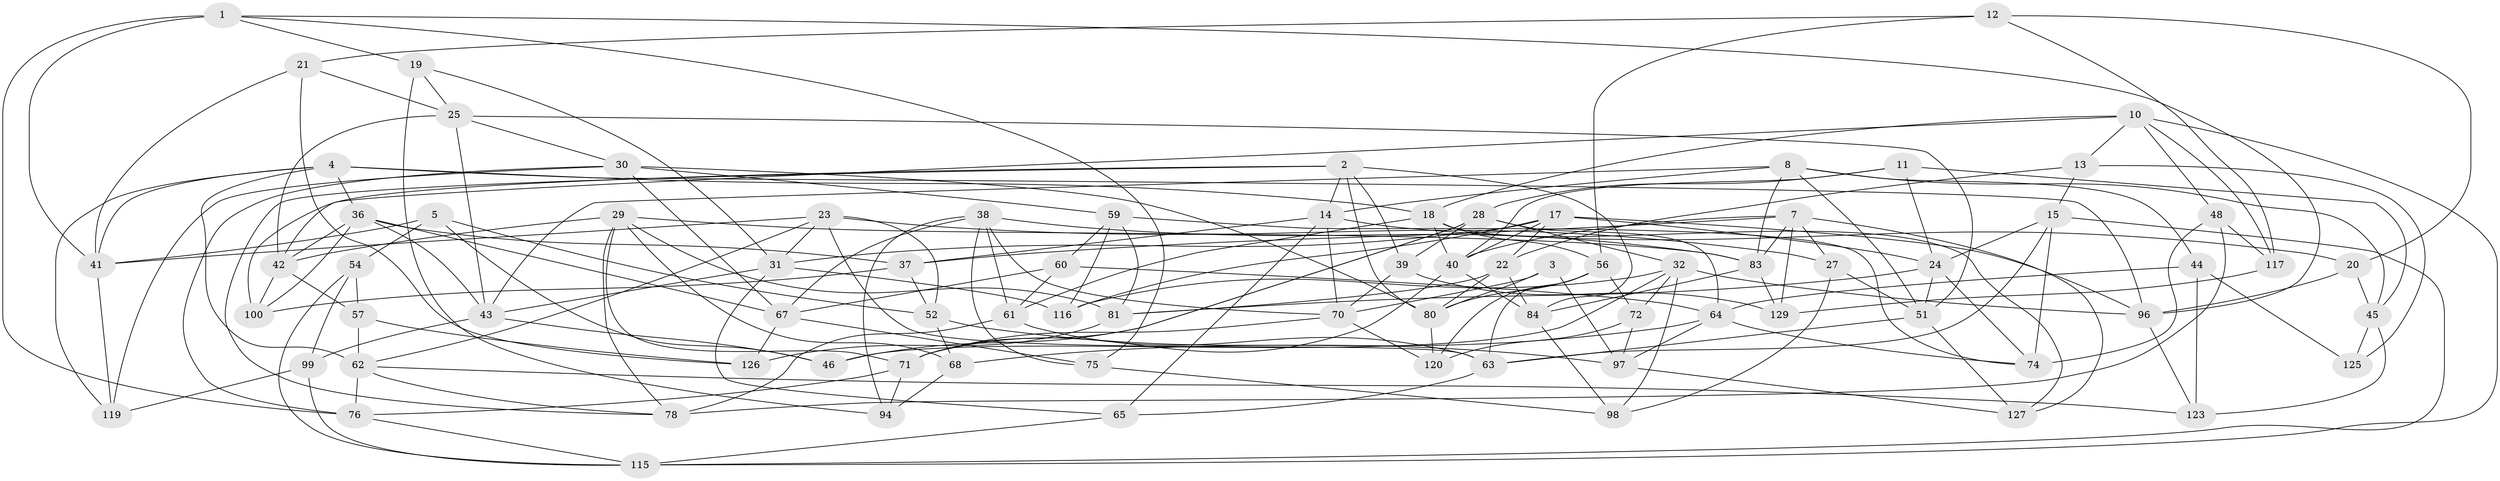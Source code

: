 // original degree distribution, {4: 1.0}
// Generated by graph-tools (version 1.1) at 2025/42/03/06/25 10:42:21]
// undirected, 81 vertices, 202 edges
graph export_dot {
graph [start="1"]
  node [color=gray90,style=filled];
  1 [super="+6"];
  2 [super="+34"];
  3;
  4 [super="+47"];
  5;
  7 [super="+9"];
  8 [super="+79"];
  10 [super="+104"];
  11;
  12;
  13;
  14 [super="+16"];
  15 [super="+107"];
  17 [super="+101"];
  18 [super="+33"];
  19;
  20;
  21;
  22 [super="+73"];
  23 [super="+26"];
  24 [super="+50"];
  25 [super="+122"];
  27;
  28 [super="+102"];
  29 [super="+35"];
  30 [super="+55"];
  31 [super="+53"];
  32 [super="+85"];
  36 [super="+89"];
  37 [super="+128"];
  38 [super="+58"];
  39;
  40 [super="+88"];
  41 [super="+124"];
  42 [super="+69"];
  43 [super="+95"];
  44;
  45 [super="+49"];
  46;
  48;
  51 [super="+121"];
  52 [super="+92"];
  54;
  56 [super="+109"];
  57;
  59 [super="+90"];
  60;
  61 [super="+66"];
  62 [super="+113"];
  63 [super="+93"];
  64 [super="+86"];
  65;
  67 [super="+103"];
  68;
  70 [super="+77"];
  71 [super="+105"];
  72;
  74 [super="+114"];
  75;
  76 [super="+112"];
  78 [super="+87"];
  80 [super="+106"];
  81 [super="+82"];
  83 [super="+91"];
  84 [super="+108"];
  94;
  96 [super="+111"];
  97 [super="+110"];
  98;
  99;
  100;
  115 [super="+118"];
  116;
  117;
  119;
  120;
  123;
  125;
  126;
  127;
  129;
  1 -- 75;
  1 -- 76 [weight=2];
  1 -- 41;
  1 -- 96;
  1 -- 19;
  2 -- 39;
  2 -- 80;
  2 -- 78;
  2 -- 100;
  2 -- 14;
  2 -- 84;
  3 -- 80;
  3 -- 97 [weight=2];
  3 -- 70;
  4 -- 62;
  4 -- 18;
  4 -- 41;
  4 -- 119;
  4 -- 96;
  4 -- 36;
  5 -- 54;
  5 -- 41;
  5 -- 46;
  5 -- 52;
  7 -- 129;
  7 -- 127;
  7 -- 27;
  7 -- 40;
  7 -- 83;
  7 -- 37;
  8 -- 51;
  8 -- 44;
  8 -- 45;
  8 -- 83;
  8 -- 43;
  8 -- 14;
  10 -- 18;
  10 -- 117;
  10 -- 42;
  10 -- 48;
  10 -- 115;
  10 -- 13;
  11 -- 45;
  11 -- 40;
  11 -- 24;
  11 -- 28;
  12 -- 21;
  12 -- 117;
  12 -- 20;
  12 -- 56;
  13 -- 125;
  13 -- 15;
  13 -- 22;
  14 -- 20;
  14 -- 65;
  14 -- 37;
  14 -- 70;
  15 -- 63;
  15 -- 74 [weight=2];
  15 -- 24;
  15 -- 115;
  17 -- 116;
  17 -- 40;
  17 -- 22;
  17 -- 24;
  17 -- 31;
  17 -- 96;
  18 -- 127;
  18 -- 56;
  18 -- 40;
  18 -- 61;
  19 -- 25;
  19 -- 94;
  19 -- 31;
  20 -- 45;
  20 -- 96;
  21 -- 126;
  21 -- 41;
  21 -- 25;
  22 -- 84 [weight=2];
  22 -- 81;
  22 -- 80;
  23 -- 27;
  23 -- 63;
  23 -- 31;
  23 -- 52;
  23 -- 62;
  23 -- 41;
  24 -- 51;
  24 -- 74;
  24 -- 81;
  25 -- 30;
  25 -- 42;
  25 -- 43;
  25 -- 51;
  27 -- 51;
  27 -- 98;
  28 -- 32;
  28 -- 39;
  28 -- 71;
  28 -- 64;
  28 -- 46;
  29 -- 81;
  29 -- 71;
  29 -- 68;
  29 -- 42;
  29 -- 83;
  29 -- 78;
  30 -- 119;
  30 -- 80;
  30 -- 67;
  30 -- 59;
  30 -- 76;
  31 -- 65;
  31 -- 116;
  31 -- 43;
  32 -- 72;
  32 -- 98;
  32 -- 116;
  32 -- 96;
  32 -- 46;
  36 -- 37;
  36 -- 43;
  36 -- 67;
  36 -- 100;
  36 -- 42;
  37 -- 52 [weight=2];
  37 -- 100;
  38 -- 75;
  38 -- 70;
  38 -- 94;
  38 -- 61;
  38 -- 67;
  38 -- 83;
  39 -- 129;
  39 -- 70;
  40 -- 71;
  40 -- 84;
  41 -- 119;
  42 -- 57;
  42 -- 100;
  43 -- 99;
  43 -- 46;
  44 -- 123;
  44 -- 64;
  44 -- 125;
  45 -- 125 [weight=2];
  45 -- 123;
  48 -- 117;
  48 -- 78;
  48 -- 74;
  51 -- 127;
  51 -- 63;
  52 -- 97;
  52 -- 68;
  54 -- 115;
  54 -- 99;
  54 -- 57;
  56 -- 72;
  56 -- 80;
  56 -- 120;
  56 -- 63;
  57 -- 126;
  57 -- 62;
  59 -- 60;
  59 -- 116;
  59 -- 74;
  59 -- 81 [weight=2];
  60 -- 67;
  60 -- 64;
  60 -- 61;
  61 -- 78 [weight=2];
  61 -- 63;
  62 -- 76;
  62 -- 78;
  62 -- 123;
  63 -- 65;
  64 -- 74;
  64 -- 68;
  64 -- 97;
  65 -- 115;
  67 -- 75;
  67 -- 126;
  68 -- 94;
  70 -- 71;
  70 -- 120;
  71 -- 94;
  71 -- 76;
  72 -- 120;
  72 -- 97;
  75 -- 98;
  76 -- 115;
  80 -- 120;
  81 -- 126;
  83 -- 84;
  83 -- 129;
  84 -- 98;
  96 -- 123;
  97 -- 127;
  99 -- 119;
  99 -- 115;
  117 -- 129;
}
